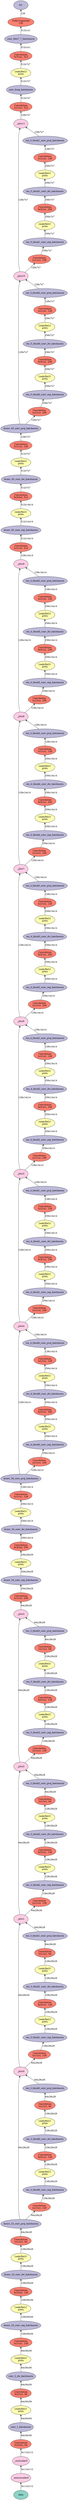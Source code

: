 digraph plot {
	data [label=data fillcolor="#8dd3c7" fixedsize="fasl==false" height=0.8034 shape=oval style=filled width=1.3]
	_minusscalar0 [label=_minusscalar0 fillcolor="#fccde5" fixedsize="fasl==false" height=0.8034 shape=oval style=filled width=1.3]
	_mulscalar0 [label=_mulscalar0 fillcolor="#fccde5" fixedsize="fasl==false" height=0.8034 shape=oval style=filled width=1.3]
	conv_1_conv2d [label="Convolution\n3x3/2x2, 64" fillcolor="#fb8072" fixedsize="fasl==false" height=0.8034 shape=oval style=filled width=1.3]
	conv_1_batchnorm [label=conv_1_batchnorm fillcolor="#bebada" fixedsize="fasl==false" height=0.8034 shape=oval style=filled width=1.3]
	conv_1_relu [label="LeakyReLU\nprelu" fillcolor="#ffffb3" fixedsize="fasl==false" height=0.8034 shape=oval style=filled width=1.3]
	conv_2_dw_conv2d [label="Convolution\n3x3/1x1, 64" fillcolor="#fb8072" fixedsize="fasl==false" height=0.8034 shape=oval style=filled width=1.3]
	conv_2_dw_batchnorm [label=conv_2_dw_batchnorm fillcolor="#bebada" fixedsize="fasl==false" height=0.8034 shape=oval style=filled width=1.3]
	conv_2_dw_relu [label="LeakyReLU\nprelu" fillcolor="#ffffb3" fixedsize="fasl==false" height=0.8034 shape=oval style=filled width=1.3]
	dconv_23_conv_sep_conv2d [label="Convolution\n1x1/1x1, 128" fillcolor="#fb8072" fixedsize="fasl==false" height=0.8034 shape=oval style=filled width=1.3]
	dconv_23_conv_sep_batchnorm [label=dconv_23_conv_sep_batchnorm fillcolor="#bebada" fixedsize="fasl==false" height=0.8034 shape=oval style=filled width=1.3]
	dconv_23_conv_sep_relu [label="LeakyReLU\nprelu" fillcolor="#ffffb3" fixedsize="fasl==false" height=0.8034 shape=oval style=filled width=1.3]
	dconv_23_conv_dw_conv2d [label="Convolution\n3x3/2x2, 128" fillcolor="#fb8072" fixedsize="fasl==false" height=0.8034 shape=oval style=filled width=1.3]
	dconv_23_conv_dw_batchnorm [label=dconv_23_conv_dw_batchnorm fillcolor="#bebada" fixedsize="fasl==false" height=0.8034 shape=oval style=filled width=1.3]
	dconv_23_conv_dw_relu [label="LeakyReLU\nprelu" fillcolor="#ffffb3" fixedsize="fasl==false" height=0.8034 shape=oval style=filled width=1.3]
	dconv_23_conv_proj_conv2d [label="Convolution\n1x1/1x1, 64" fillcolor="#fb8072" fixedsize="fasl==false" height=0.8034 shape=oval style=filled width=1.3]
	dconv_23_conv_proj_batchnorm [label=dconv_23_conv_proj_batchnorm fillcolor="#bebada" fixedsize="fasl==false" height=0.8034 shape=oval style=filled width=1.3]
	res_3_block0_conv_sep_conv2d [label="Convolution\n1x1/1x1, 128" fillcolor="#fb8072" fixedsize="fasl==false" height=0.8034 shape=oval style=filled width=1.3]
	res_3_block0_conv_sep_batchnorm [label=res_3_block0_conv_sep_batchnorm fillcolor="#bebada" fixedsize="fasl==false" height=0.8034 shape=oval style=filled width=1.3]
	res_3_block0_conv_sep_relu [label="LeakyReLU\nprelu" fillcolor="#ffffb3" fixedsize="fasl==false" height=0.8034 shape=oval style=filled width=1.3]
	res_3_block0_conv_dw_conv2d [label="Convolution\n3x3/1x1, 128" fillcolor="#fb8072" fixedsize="fasl==false" height=0.8034 shape=oval style=filled width=1.3]
	res_3_block0_conv_dw_batchnorm [label=res_3_block0_conv_dw_batchnorm fillcolor="#bebada" fixedsize="fasl==false" height=0.8034 shape=oval style=filled width=1.3]
	res_3_block0_conv_dw_relu [label="LeakyReLU\nprelu" fillcolor="#ffffb3" fixedsize="fasl==false" height=0.8034 shape=oval style=filled width=1.3]
	res_3_block0_conv_proj_conv2d [label="Convolution\n1x1/1x1, 64" fillcolor="#fb8072" fixedsize="fasl==false" height=0.8034 shape=oval style=filled width=1.3]
	res_3_block0_conv_proj_batchnorm [label=res_3_block0_conv_proj_batchnorm fillcolor="#bebada" fixedsize="fasl==false" height=0.8034 shape=oval style=filled width=1.3]
	_plus0 [label=_plus0 fillcolor="#fccde5" fixedsize="fasl==false" height=0.8034 shape=oval style=filled width=1.3]
	res_3_block1_conv_sep_conv2d [label="Convolution\n1x1/1x1, 128" fillcolor="#fb8072" fixedsize="fasl==false" height=0.8034 shape=oval style=filled width=1.3]
	res_3_block1_conv_sep_batchnorm [label=res_3_block1_conv_sep_batchnorm fillcolor="#bebada" fixedsize="fasl==false" height=0.8034 shape=oval style=filled width=1.3]
	res_3_block1_conv_sep_relu [label="LeakyReLU\nprelu" fillcolor="#ffffb3" fixedsize="fasl==false" height=0.8034 shape=oval style=filled width=1.3]
	res_3_block1_conv_dw_conv2d [label="Convolution\n3x3/1x1, 128" fillcolor="#fb8072" fixedsize="fasl==false" height=0.8034 shape=oval style=filled width=1.3]
	res_3_block1_conv_dw_batchnorm [label=res_3_block1_conv_dw_batchnorm fillcolor="#bebada" fixedsize="fasl==false" height=0.8034 shape=oval style=filled width=1.3]
	res_3_block1_conv_dw_relu [label="LeakyReLU\nprelu" fillcolor="#ffffb3" fixedsize="fasl==false" height=0.8034 shape=oval style=filled width=1.3]
	res_3_block1_conv_proj_conv2d [label="Convolution\n1x1/1x1, 64" fillcolor="#fb8072" fixedsize="fasl==false" height=0.8034 shape=oval style=filled width=1.3]
	res_3_block1_conv_proj_batchnorm [label=res_3_block1_conv_proj_batchnorm fillcolor="#bebada" fixedsize="fasl==false" height=0.8034 shape=oval style=filled width=1.3]
	_plus1 [label=_plus1 fillcolor="#fccde5" fixedsize="fasl==false" height=0.8034 shape=oval style=filled width=1.3]
	res_3_block2_conv_sep_conv2d [label="Convolution\n1x1/1x1, 128" fillcolor="#fb8072" fixedsize="fasl==false" height=0.8034 shape=oval style=filled width=1.3]
	res_3_block2_conv_sep_batchnorm [label=res_3_block2_conv_sep_batchnorm fillcolor="#bebada" fixedsize="fasl==false" height=0.8034 shape=oval style=filled width=1.3]
	res_3_block2_conv_sep_relu [label="LeakyReLU\nprelu" fillcolor="#ffffb3" fixedsize="fasl==false" height=0.8034 shape=oval style=filled width=1.3]
	res_3_block2_conv_dw_conv2d [label="Convolution\n3x3/1x1, 128" fillcolor="#fb8072" fixedsize="fasl==false" height=0.8034 shape=oval style=filled width=1.3]
	res_3_block2_conv_dw_batchnorm [label=res_3_block2_conv_dw_batchnorm fillcolor="#bebada" fixedsize="fasl==false" height=0.8034 shape=oval style=filled width=1.3]
	res_3_block2_conv_dw_relu [label="LeakyReLU\nprelu" fillcolor="#ffffb3" fixedsize="fasl==false" height=0.8034 shape=oval style=filled width=1.3]
	res_3_block2_conv_proj_conv2d [label="Convolution\n1x1/1x1, 64" fillcolor="#fb8072" fixedsize="fasl==false" height=0.8034 shape=oval style=filled width=1.3]
	res_3_block2_conv_proj_batchnorm [label=res_3_block2_conv_proj_batchnorm fillcolor="#bebada" fixedsize="fasl==false" height=0.8034 shape=oval style=filled width=1.3]
	_plus2 [label=_plus2 fillcolor="#fccde5" fixedsize="fasl==false" height=0.8034 shape=oval style=filled width=1.3]
	res_3_block3_conv_sep_conv2d [label="Convolution\n1x1/1x1, 128" fillcolor="#fb8072" fixedsize="fasl==false" height=0.8034 shape=oval style=filled width=1.3]
	res_3_block3_conv_sep_batchnorm [label=res_3_block3_conv_sep_batchnorm fillcolor="#bebada" fixedsize="fasl==false" height=0.8034 shape=oval style=filled width=1.3]
	res_3_block3_conv_sep_relu [label="LeakyReLU\nprelu" fillcolor="#ffffb3" fixedsize="fasl==false" height=0.8034 shape=oval style=filled width=1.3]
	res_3_block3_conv_dw_conv2d [label="Convolution\n3x3/1x1, 128" fillcolor="#fb8072" fixedsize="fasl==false" height=0.8034 shape=oval style=filled width=1.3]
	res_3_block3_conv_dw_batchnorm [label=res_3_block3_conv_dw_batchnorm fillcolor="#bebada" fixedsize="fasl==false" height=0.8034 shape=oval style=filled width=1.3]
	res_3_block3_conv_dw_relu [label="LeakyReLU\nprelu" fillcolor="#ffffb3" fixedsize="fasl==false" height=0.8034 shape=oval style=filled width=1.3]
	res_3_block3_conv_proj_conv2d [label="Convolution\n1x1/1x1, 64" fillcolor="#fb8072" fixedsize="fasl==false" height=0.8034 shape=oval style=filled width=1.3]
	res_3_block3_conv_proj_batchnorm [label=res_3_block3_conv_proj_batchnorm fillcolor="#bebada" fixedsize="fasl==false" height=0.8034 shape=oval style=filled width=1.3]
	_plus3 [label=_plus3 fillcolor="#fccde5" fixedsize="fasl==false" height=0.8034 shape=oval style=filled width=1.3]
	dconv_34_conv_sep_conv2d [label="Convolution\n1x1/1x1, 256" fillcolor="#fb8072" fixedsize="fasl==false" height=0.8034 shape=oval style=filled width=1.3]
	dconv_34_conv_sep_batchnorm [label=dconv_34_conv_sep_batchnorm fillcolor="#bebada" fixedsize="fasl==false" height=0.8034 shape=oval style=filled width=1.3]
	dconv_34_conv_sep_relu [label="LeakyReLU\nprelu" fillcolor="#ffffb3" fixedsize="fasl==false" height=0.8034 shape=oval style=filled width=1.3]
	dconv_34_conv_dw_conv2d [label="Convolution\n3x3/2x2, 256" fillcolor="#fb8072" fixedsize="fasl==false" height=0.8034 shape=oval style=filled width=1.3]
	dconv_34_conv_dw_batchnorm [label=dconv_34_conv_dw_batchnorm fillcolor="#bebada" fixedsize="fasl==false" height=0.8034 shape=oval style=filled width=1.3]
	dconv_34_conv_dw_relu [label="LeakyReLU\nprelu" fillcolor="#ffffb3" fixedsize="fasl==false" height=0.8034 shape=oval style=filled width=1.3]
	dconv_34_conv_proj_conv2d [label="Convolution\n1x1/1x1, 128" fillcolor="#fb8072" fixedsize="fasl==false" height=0.8034 shape=oval style=filled width=1.3]
	dconv_34_conv_proj_batchnorm [label=dconv_34_conv_proj_batchnorm fillcolor="#bebada" fixedsize="fasl==false" height=0.8034 shape=oval style=filled width=1.3]
	res_4_block0_conv_sep_conv2d [label="Convolution\n1x1/1x1, 256" fillcolor="#fb8072" fixedsize="fasl==false" height=0.8034 shape=oval style=filled width=1.3]
	res_4_block0_conv_sep_batchnorm [label=res_4_block0_conv_sep_batchnorm fillcolor="#bebada" fixedsize="fasl==false" height=0.8034 shape=oval style=filled width=1.3]
	res_4_block0_conv_sep_relu [label="LeakyReLU\nprelu" fillcolor="#ffffb3" fixedsize="fasl==false" height=0.8034 shape=oval style=filled width=1.3]
	res_4_block0_conv_dw_conv2d [label="Convolution\n3x3/1x1, 256" fillcolor="#fb8072" fixedsize="fasl==false" height=0.8034 shape=oval style=filled width=1.3]
	res_4_block0_conv_dw_batchnorm [label=res_4_block0_conv_dw_batchnorm fillcolor="#bebada" fixedsize="fasl==false" height=0.8034 shape=oval style=filled width=1.3]
	res_4_block0_conv_dw_relu [label="LeakyReLU\nprelu" fillcolor="#ffffb3" fixedsize="fasl==false" height=0.8034 shape=oval style=filled width=1.3]
	res_4_block0_conv_proj_conv2d [label="Convolution\n1x1/1x1, 128" fillcolor="#fb8072" fixedsize="fasl==false" height=0.8034 shape=oval style=filled width=1.3]
	res_4_block0_conv_proj_batchnorm [label=res_4_block0_conv_proj_batchnorm fillcolor="#bebada" fixedsize="fasl==false" height=0.8034 shape=oval style=filled width=1.3]
	_plus4 [label=_plus4 fillcolor="#fccde5" fixedsize="fasl==false" height=0.8034 shape=oval style=filled width=1.3]
	res_4_block1_conv_sep_conv2d [label="Convolution\n1x1/1x1, 256" fillcolor="#fb8072" fixedsize="fasl==false" height=0.8034 shape=oval style=filled width=1.3]
	res_4_block1_conv_sep_batchnorm [label=res_4_block1_conv_sep_batchnorm fillcolor="#bebada" fixedsize="fasl==false" height=0.8034 shape=oval style=filled width=1.3]
	res_4_block1_conv_sep_relu [label="LeakyReLU\nprelu" fillcolor="#ffffb3" fixedsize="fasl==false" height=0.8034 shape=oval style=filled width=1.3]
	res_4_block1_conv_dw_conv2d [label="Convolution\n3x3/1x1, 256" fillcolor="#fb8072" fixedsize="fasl==false" height=0.8034 shape=oval style=filled width=1.3]
	res_4_block1_conv_dw_batchnorm [label=res_4_block1_conv_dw_batchnorm fillcolor="#bebada" fixedsize="fasl==false" height=0.8034 shape=oval style=filled width=1.3]
	res_4_block1_conv_dw_relu [label="LeakyReLU\nprelu" fillcolor="#ffffb3" fixedsize="fasl==false" height=0.8034 shape=oval style=filled width=1.3]
	res_4_block1_conv_proj_conv2d [label="Convolution\n1x1/1x1, 128" fillcolor="#fb8072" fixedsize="fasl==false" height=0.8034 shape=oval style=filled width=1.3]
	res_4_block1_conv_proj_batchnorm [label=res_4_block1_conv_proj_batchnorm fillcolor="#bebada" fixedsize="fasl==false" height=0.8034 shape=oval style=filled width=1.3]
	_plus5 [label=_plus5 fillcolor="#fccde5" fixedsize="fasl==false" height=0.8034 shape=oval style=filled width=1.3]
	res_4_block2_conv_sep_conv2d [label="Convolution\n1x1/1x1, 256" fillcolor="#fb8072" fixedsize="fasl==false" height=0.8034 shape=oval style=filled width=1.3]
	res_4_block2_conv_sep_batchnorm [label=res_4_block2_conv_sep_batchnorm fillcolor="#bebada" fixedsize="fasl==false" height=0.8034 shape=oval style=filled width=1.3]
	res_4_block2_conv_sep_relu [label="LeakyReLU\nprelu" fillcolor="#ffffb3" fixedsize="fasl==false" height=0.8034 shape=oval style=filled width=1.3]
	res_4_block2_conv_dw_conv2d [label="Convolution\n3x3/1x1, 256" fillcolor="#fb8072" fixedsize="fasl==false" height=0.8034 shape=oval style=filled width=1.3]
	res_4_block2_conv_dw_batchnorm [label=res_4_block2_conv_dw_batchnorm fillcolor="#bebada" fixedsize="fasl==false" height=0.8034 shape=oval style=filled width=1.3]
	res_4_block2_conv_dw_relu [label="LeakyReLU\nprelu" fillcolor="#ffffb3" fixedsize="fasl==false" height=0.8034 shape=oval style=filled width=1.3]
	res_4_block2_conv_proj_conv2d [label="Convolution\n1x1/1x1, 128" fillcolor="#fb8072" fixedsize="fasl==false" height=0.8034 shape=oval style=filled width=1.3]
	res_4_block2_conv_proj_batchnorm [label=res_4_block2_conv_proj_batchnorm fillcolor="#bebada" fixedsize="fasl==false" height=0.8034 shape=oval style=filled width=1.3]
	_plus6 [label=_plus6 fillcolor="#fccde5" fixedsize="fasl==false" height=0.8034 shape=oval style=filled width=1.3]
	res_4_block3_conv_sep_conv2d [label="Convolution\n1x1/1x1, 256" fillcolor="#fb8072" fixedsize="fasl==false" height=0.8034 shape=oval style=filled width=1.3]
	res_4_block3_conv_sep_batchnorm [label=res_4_block3_conv_sep_batchnorm fillcolor="#bebada" fixedsize="fasl==false" height=0.8034 shape=oval style=filled width=1.3]
	res_4_block3_conv_sep_relu [label="LeakyReLU\nprelu" fillcolor="#ffffb3" fixedsize="fasl==false" height=0.8034 shape=oval style=filled width=1.3]
	res_4_block3_conv_dw_conv2d [label="Convolution\n3x3/1x1, 256" fillcolor="#fb8072" fixedsize="fasl==false" height=0.8034 shape=oval style=filled width=1.3]
	res_4_block3_conv_dw_batchnorm [label=res_4_block3_conv_dw_batchnorm fillcolor="#bebada" fixedsize="fasl==false" height=0.8034 shape=oval style=filled width=1.3]
	res_4_block3_conv_dw_relu [label="LeakyReLU\nprelu" fillcolor="#ffffb3" fixedsize="fasl==false" height=0.8034 shape=oval style=filled width=1.3]
	res_4_block3_conv_proj_conv2d [label="Convolution\n1x1/1x1, 128" fillcolor="#fb8072" fixedsize="fasl==false" height=0.8034 shape=oval style=filled width=1.3]
	res_4_block3_conv_proj_batchnorm [label=res_4_block3_conv_proj_batchnorm fillcolor="#bebada" fixedsize="fasl==false" height=0.8034 shape=oval style=filled width=1.3]
	_plus7 [label=_plus7 fillcolor="#fccde5" fixedsize="fasl==false" height=0.8034 shape=oval style=filled width=1.3]
	res_4_block4_conv_sep_conv2d [label="Convolution\n1x1/1x1, 256" fillcolor="#fb8072" fixedsize="fasl==false" height=0.8034 shape=oval style=filled width=1.3]
	res_4_block4_conv_sep_batchnorm [label=res_4_block4_conv_sep_batchnorm fillcolor="#bebada" fixedsize="fasl==false" height=0.8034 shape=oval style=filled width=1.3]
	res_4_block4_conv_sep_relu [label="LeakyReLU\nprelu" fillcolor="#ffffb3" fixedsize="fasl==false" height=0.8034 shape=oval style=filled width=1.3]
	res_4_block4_conv_dw_conv2d [label="Convolution\n3x3/1x1, 256" fillcolor="#fb8072" fixedsize="fasl==false" height=0.8034 shape=oval style=filled width=1.3]
	res_4_block4_conv_dw_batchnorm [label=res_4_block4_conv_dw_batchnorm fillcolor="#bebada" fixedsize="fasl==false" height=0.8034 shape=oval style=filled width=1.3]
	res_4_block4_conv_dw_relu [label="LeakyReLU\nprelu" fillcolor="#ffffb3" fixedsize="fasl==false" height=0.8034 shape=oval style=filled width=1.3]
	res_4_block4_conv_proj_conv2d [label="Convolution\n1x1/1x1, 128" fillcolor="#fb8072" fixedsize="fasl==false" height=0.8034 shape=oval style=filled width=1.3]
	res_4_block4_conv_proj_batchnorm [label=res_4_block4_conv_proj_batchnorm fillcolor="#bebada" fixedsize="fasl==false" height=0.8034 shape=oval style=filled width=1.3]
	_plus8 [label=_plus8 fillcolor="#fccde5" fixedsize="fasl==false" height=0.8034 shape=oval style=filled width=1.3]
	res_4_block5_conv_sep_conv2d [label="Convolution\n1x1/1x1, 256" fillcolor="#fb8072" fixedsize="fasl==false" height=0.8034 shape=oval style=filled width=1.3]
	res_4_block5_conv_sep_batchnorm [label=res_4_block5_conv_sep_batchnorm fillcolor="#bebada" fixedsize="fasl==false" height=0.8034 shape=oval style=filled width=1.3]
	res_4_block5_conv_sep_relu [label="LeakyReLU\nprelu" fillcolor="#ffffb3" fixedsize="fasl==false" height=0.8034 shape=oval style=filled width=1.3]
	res_4_block5_conv_dw_conv2d [label="Convolution\n3x3/1x1, 256" fillcolor="#fb8072" fixedsize="fasl==false" height=0.8034 shape=oval style=filled width=1.3]
	res_4_block5_conv_dw_batchnorm [label=res_4_block5_conv_dw_batchnorm fillcolor="#bebada" fixedsize="fasl==false" height=0.8034 shape=oval style=filled width=1.3]
	res_4_block5_conv_dw_relu [label="LeakyReLU\nprelu" fillcolor="#ffffb3" fixedsize="fasl==false" height=0.8034 shape=oval style=filled width=1.3]
	res_4_block5_conv_proj_conv2d [label="Convolution\n1x1/1x1, 128" fillcolor="#fb8072" fixedsize="fasl==false" height=0.8034 shape=oval style=filled width=1.3]
	res_4_block5_conv_proj_batchnorm [label=res_4_block5_conv_proj_batchnorm fillcolor="#bebada" fixedsize="fasl==false" height=0.8034 shape=oval style=filled width=1.3]
	_plus9 [label=_plus9 fillcolor="#fccde5" fixedsize="fasl==false" height=0.8034 shape=oval style=filled width=1.3]
	dconv_45_conv_sep_conv2d [label="Convolution\n1x1/1x1, 512" fillcolor="#fb8072" fixedsize="fasl==false" height=0.8034 shape=oval style=filled width=1.3]
	dconv_45_conv_sep_batchnorm [label=dconv_45_conv_sep_batchnorm fillcolor="#bebada" fixedsize="fasl==false" height=0.8034 shape=oval style=filled width=1.3]
	dconv_45_conv_sep_relu [label="LeakyReLU\nprelu" fillcolor="#ffffb3" fixedsize="fasl==false" height=0.8034 shape=oval style=filled width=1.3]
	dconv_45_conv_dw_conv2d [label="Convolution\n3x3/2x2, 512" fillcolor="#fb8072" fixedsize="fasl==false" height=0.8034 shape=oval style=filled width=1.3]
	dconv_45_conv_dw_batchnorm [label=dconv_45_conv_dw_batchnorm fillcolor="#bebada" fixedsize="fasl==false" height=0.8034 shape=oval style=filled width=1.3]
	dconv_45_conv_dw_relu [label="LeakyReLU\nprelu" fillcolor="#ffffb3" fixedsize="fasl==false" height=0.8034 shape=oval style=filled width=1.3]
	dconv_45_conv_proj_conv2d [label="Convolution\n1x1/1x1, 128" fillcolor="#fb8072" fixedsize="fasl==false" height=0.8034 shape=oval style=filled width=1.3]
	dconv_45_conv_proj_batchnorm [label=dconv_45_conv_proj_batchnorm fillcolor="#bebada" fixedsize="fasl==false" height=0.8034 shape=oval style=filled width=1.3]
	res_5_block0_conv_sep_conv2d [label="Convolution\n1x1/1x1, 256" fillcolor="#fb8072" fixedsize="fasl==false" height=0.8034 shape=oval style=filled width=1.3]
	res_5_block0_conv_sep_batchnorm [label=res_5_block0_conv_sep_batchnorm fillcolor="#bebada" fixedsize="fasl==false" height=0.8034 shape=oval style=filled width=1.3]
	res_5_block0_conv_sep_relu [label="LeakyReLU\nprelu" fillcolor="#ffffb3" fixedsize="fasl==false" height=0.8034 shape=oval style=filled width=1.3]
	res_5_block0_conv_dw_conv2d [label="Convolution\n3x3/1x1, 256" fillcolor="#fb8072" fixedsize="fasl==false" height=0.8034 shape=oval style=filled width=1.3]
	res_5_block0_conv_dw_batchnorm [label=res_5_block0_conv_dw_batchnorm fillcolor="#bebada" fixedsize="fasl==false" height=0.8034 shape=oval style=filled width=1.3]
	res_5_block0_conv_dw_relu [label="LeakyReLU\nprelu" fillcolor="#ffffb3" fixedsize="fasl==false" height=0.8034 shape=oval style=filled width=1.3]
	res_5_block0_conv_proj_conv2d [label="Convolution\n1x1/1x1, 128" fillcolor="#fb8072" fixedsize="fasl==false" height=0.8034 shape=oval style=filled width=1.3]
	res_5_block0_conv_proj_batchnorm [label=res_5_block0_conv_proj_batchnorm fillcolor="#bebada" fixedsize="fasl==false" height=0.8034 shape=oval style=filled width=1.3]
	_plus10 [label=_plus10 fillcolor="#fccde5" fixedsize="fasl==false" height=0.8034 shape=oval style=filled width=1.3]
	res_5_block1_conv_sep_conv2d [label="Convolution\n1x1/1x1, 256" fillcolor="#fb8072" fixedsize="fasl==false" height=0.8034 shape=oval style=filled width=1.3]
	res_5_block1_conv_sep_batchnorm [label=res_5_block1_conv_sep_batchnorm fillcolor="#bebada" fixedsize="fasl==false" height=0.8034 shape=oval style=filled width=1.3]
	res_5_block1_conv_sep_relu [label="LeakyReLU\nprelu" fillcolor="#ffffb3" fixedsize="fasl==false" height=0.8034 shape=oval style=filled width=1.3]
	res_5_block1_conv_dw_conv2d [label="Convolution\n3x3/1x1, 256" fillcolor="#fb8072" fixedsize="fasl==false" height=0.8034 shape=oval style=filled width=1.3]
	res_5_block1_conv_dw_batchnorm [label=res_5_block1_conv_dw_batchnorm fillcolor="#bebada" fixedsize="fasl==false" height=0.8034 shape=oval style=filled width=1.3]
	res_5_block1_conv_dw_relu [label="LeakyReLU\nprelu" fillcolor="#ffffb3" fixedsize="fasl==false" height=0.8034 shape=oval style=filled width=1.3]
	res_5_block1_conv_proj_conv2d [label="Convolution\n1x1/1x1, 128" fillcolor="#fb8072" fixedsize="fasl==false" height=0.8034 shape=oval style=filled width=1.3]
	res_5_block1_conv_proj_batchnorm [label=res_5_block1_conv_proj_batchnorm fillcolor="#bebada" fixedsize="fasl==false" height=0.8034 shape=oval style=filled width=1.3]
	_plus11 [label=_plus11 fillcolor="#fccde5" fixedsize="fasl==false" height=0.8034 shape=oval style=filled width=1.3]
	conv_6sep_conv2d [label="Convolution\n1x1/1x1, 512" fillcolor="#fb8072" fixedsize="fasl==false" height=0.8034 shape=oval style=filled width=1.3]
	conv_6sep_batchnorm [label=conv_6sep_batchnorm fillcolor="#bebada" fixedsize="fasl==false" height=0.8034 shape=oval style=filled width=1.3]
	conv_6sep_relu [label="LeakyReLU\nprelu" fillcolor="#ffffb3" fixedsize="fasl==false" height=0.8034 shape=oval style=filled width=1.3]
	conv_6dw7_7_conv2d [label="Convolution\n7x7/1x1, 512" fillcolor="#fb8072" fixedsize="fasl==false" height=0.8034 shape=oval style=filled width=1.3]
	conv_6dw7_7_batchnorm [label=conv_6dw7_7_batchnorm fillcolor="#bebada" fixedsize="fasl==false" height=0.8034 shape=oval style=filled width=1.3]
	pre_fc1 [label="FullyConnected\n128" fillcolor="#fb8072" fixedsize="fasl==false" height=0.8034 shape=oval style=filled width=1.3]
	fc1 [label=fc1 fillcolor="#bebada" fixedsize="fasl==false" height=0.8034 shape=oval style=filled width=1.3]
	_minusscalar0 -> data [label="3x112x112" arrowtail=open dir=back]
	_mulscalar0 -> _minusscalar0 [label="3x112x112" arrowtail=open dir=back]
	conv_1_conv2d -> _mulscalar0 [label="3x112x112" arrowtail=open dir=back]
	conv_1_batchnorm -> conv_1_conv2d [label="64x56x56" arrowtail=open dir=back]
	conv_1_relu -> conv_1_batchnorm [label="64x56x56" arrowtail=open dir=back]
	conv_2_dw_conv2d -> conv_1_relu [label="64x56x56" arrowtail=open dir=back]
	conv_2_dw_batchnorm -> conv_2_dw_conv2d [label="64x56x56" arrowtail=open dir=back]
	conv_2_dw_relu -> conv_2_dw_batchnorm [label="64x56x56" arrowtail=open dir=back]
	dconv_23_conv_sep_conv2d -> conv_2_dw_relu [label="64x56x56" arrowtail=open dir=back]
	dconv_23_conv_sep_batchnorm -> dconv_23_conv_sep_conv2d [label="128x56x56" arrowtail=open dir=back]
	dconv_23_conv_sep_relu -> dconv_23_conv_sep_batchnorm [label="128x56x56" arrowtail=open dir=back]
	dconv_23_conv_dw_conv2d -> dconv_23_conv_sep_relu [label="128x56x56" arrowtail=open dir=back]
	dconv_23_conv_dw_batchnorm -> dconv_23_conv_dw_conv2d [label="128x28x28" arrowtail=open dir=back]
	dconv_23_conv_dw_relu -> dconv_23_conv_dw_batchnorm [label="128x28x28" arrowtail=open dir=back]
	dconv_23_conv_proj_conv2d -> dconv_23_conv_dw_relu [label="128x28x28" arrowtail=open dir=back]
	dconv_23_conv_proj_batchnorm -> dconv_23_conv_proj_conv2d [label="64x28x28" arrowtail=open dir=back]
	res_3_block0_conv_sep_conv2d -> dconv_23_conv_proj_batchnorm [label="64x28x28" arrowtail=open dir=back]
	res_3_block0_conv_sep_batchnorm -> res_3_block0_conv_sep_conv2d [label="128x28x28" arrowtail=open dir=back]
	res_3_block0_conv_sep_relu -> res_3_block0_conv_sep_batchnorm [label="128x28x28" arrowtail=open dir=back]
	res_3_block0_conv_dw_conv2d -> res_3_block0_conv_sep_relu [label="128x28x28" arrowtail=open dir=back]
	res_3_block0_conv_dw_batchnorm -> res_3_block0_conv_dw_conv2d [label="128x28x28" arrowtail=open dir=back]
	res_3_block0_conv_dw_relu -> res_3_block0_conv_dw_batchnorm [label="128x28x28" arrowtail=open dir=back]
	res_3_block0_conv_proj_conv2d -> res_3_block0_conv_dw_relu [label="128x28x28" arrowtail=open dir=back]
	res_3_block0_conv_proj_batchnorm -> res_3_block0_conv_proj_conv2d [label="64x28x28" arrowtail=open dir=back]
	_plus0 -> res_3_block0_conv_proj_batchnorm [label="64x28x28" arrowtail=open dir=back]
	_plus0 -> dconv_23_conv_proj_batchnorm [label="64x28x28" arrowtail=open dir=back]
	res_3_block1_conv_sep_conv2d -> _plus0 [label="64x28x28" arrowtail=open dir=back]
	res_3_block1_conv_sep_batchnorm -> res_3_block1_conv_sep_conv2d [label="128x28x28" arrowtail=open dir=back]
	res_3_block1_conv_sep_relu -> res_3_block1_conv_sep_batchnorm [label="128x28x28" arrowtail=open dir=back]
	res_3_block1_conv_dw_conv2d -> res_3_block1_conv_sep_relu [label="128x28x28" arrowtail=open dir=back]
	res_3_block1_conv_dw_batchnorm -> res_3_block1_conv_dw_conv2d [label="128x28x28" arrowtail=open dir=back]
	res_3_block1_conv_dw_relu -> res_3_block1_conv_dw_batchnorm [label="128x28x28" arrowtail=open dir=back]
	res_3_block1_conv_proj_conv2d -> res_3_block1_conv_dw_relu [label="128x28x28" arrowtail=open dir=back]
	res_3_block1_conv_proj_batchnorm -> res_3_block1_conv_proj_conv2d [label="64x28x28" arrowtail=open dir=back]
	_plus1 -> res_3_block1_conv_proj_batchnorm [label="64x28x28" arrowtail=open dir=back]
	_plus1 -> _plus0 [label="64x28x28" arrowtail=open dir=back]
	res_3_block2_conv_sep_conv2d -> _plus1 [label="64x28x28" arrowtail=open dir=back]
	res_3_block2_conv_sep_batchnorm -> res_3_block2_conv_sep_conv2d [label="128x28x28" arrowtail=open dir=back]
	res_3_block2_conv_sep_relu -> res_3_block2_conv_sep_batchnorm [label="128x28x28" arrowtail=open dir=back]
	res_3_block2_conv_dw_conv2d -> res_3_block2_conv_sep_relu [label="128x28x28" arrowtail=open dir=back]
	res_3_block2_conv_dw_batchnorm -> res_3_block2_conv_dw_conv2d [label="128x28x28" arrowtail=open dir=back]
	res_3_block2_conv_dw_relu -> res_3_block2_conv_dw_batchnorm [label="128x28x28" arrowtail=open dir=back]
	res_3_block2_conv_proj_conv2d -> res_3_block2_conv_dw_relu [label="128x28x28" arrowtail=open dir=back]
	res_3_block2_conv_proj_batchnorm -> res_3_block2_conv_proj_conv2d [label="64x28x28" arrowtail=open dir=back]
	_plus2 -> res_3_block2_conv_proj_batchnorm [label="64x28x28" arrowtail=open dir=back]
	_plus2 -> _plus1 [label="64x28x28" arrowtail=open dir=back]
	res_3_block3_conv_sep_conv2d -> _plus2 [label="64x28x28" arrowtail=open dir=back]
	res_3_block3_conv_sep_batchnorm -> res_3_block3_conv_sep_conv2d [label="128x28x28" arrowtail=open dir=back]
	res_3_block3_conv_sep_relu -> res_3_block3_conv_sep_batchnorm [label="128x28x28" arrowtail=open dir=back]
	res_3_block3_conv_dw_conv2d -> res_3_block3_conv_sep_relu [label="128x28x28" arrowtail=open dir=back]
	res_3_block3_conv_dw_batchnorm -> res_3_block3_conv_dw_conv2d [label="128x28x28" arrowtail=open dir=back]
	res_3_block3_conv_dw_relu -> res_3_block3_conv_dw_batchnorm [label="128x28x28" arrowtail=open dir=back]
	res_3_block3_conv_proj_conv2d -> res_3_block3_conv_dw_relu [label="128x28x28" arrowtail=open dir=back]
	res_3_block3_conv_proj_batchnorm -> res_3_block3_conv_proj_conv2d [label="64x28x28" arrowtail=open dir=back]
	_plus3 -> res_3_block3_conv_proj_batchnorm [label="64x28x28" arrowtail=open dir=back]
	_plus3 -> _plus2 [label="64x28x28" arrowtail=open dir=back]
	dconv_34_conv_sep_conv2d -> _plus3 [label="64x28x28" arrowtail=open dir=back]
	dconv_34_conv_sep_batchnorm -> dconv_34_conv_sep_conv2d [label="256x28x28" arrowtail=open dir=back]
	dconv_34_conv_sep_relu -> dconv_34_conv_sep_batchnorm [label="256x28x28" arrowtail=open dir=back]
	dconv_34_conv_dw_conv2d -> dconv_34_conv_sep_relu [label="256x28x28" arrowtail=open dir=back]
	dconv_34_conv_dw_batchnorm -> dconv_34_conv_dw_conv2d [label="256x14x14" arrowtail=open dir=back]
	dconv_34_conv_dw_relu -> dconv_34_conv_dw_batchnorm [label="256x14x14" arrowtail=open dir=back]
	dconv_34_conv_proj_conv2d -> dconv_34_conv_dw_relu [label="256x14x14" arrowtail=open dir=back]
	dconv_34_conv_proj_batchnorm -> dconv_34_conv_proj_conv2d [label="128x14x14" arrowtail=open dir=back]
	res_4_block0_conv_sep_conv2d -> dconv_34_conv_proj_batchnorm [label="128x14x14" arrowtail=open dir=back]
	res_4_block0_conv_sep_batchnorm -> res_4_block0_conv_sep_conv2d [label="256x14x14" arrowtail=open dir=back]
	res_4_block0_conv_sep_relu -> res_4_block0_conv_sep_batchnorm [label="256x14x14" arrowtail=open dir=back]
	res_4_block0_conv_dw_conv2d -> res_4_block0_conv_sep_relu [label="256x14x14" arrowtail=open dir=back]
	res_4_block0_conv_dw_batchnorm -> res_4_block0_conv_dw_conv2d [label="256x14x14" arrowtail=open dir=back]
	res_4_block0_conv_dw_relu -> res_4_block0_conv_dw_batchnorm [label="256x14x14" arrowtail=open dir=back]
	res_4_block0_conv_proj_conv2d -> res_4_block0_conv_dw_relu [label="256x14x14" arrowtail=open dir=back]
	res_4_block0_conv_proj_batchnorm -> res_4_block0_conv_proj_conv2d [label="128x14x14" arrowtail=open dir=back]
	_plus4 -> res_4_block0_conv_proj_batchnorm [label="128x14x14" arrowtail=open dir=back]
	_plus4 -> dconv_34_conv_proj_batchnorm [label="128x14x14" arrowtail=open dir=back]
	res_4_block1_conv_sep_conv2d -> _plus4 [label="128x14x14" arrowtail=open dir=back]
	res_4_block1_conv_sep_batchnorm -> res_4_block1_conv_sep_conv2d [label="256x14x14" arrowtail=open dir=back]
	res_4_block1_conv_sep_relu -> res_4_block1_conv_sep_batchnorm [label="256x14x14" arrowtail=open dir=back]
	res_4_block1_conv_dw_conv2d -> res_4_block1_conv_sep_relu [label="256x14x14" arrowtail=open dir=back]
	res_4_block1_conv_dw_batchnorm -> res_4_block1_conv_dw_conv2d [label="256x14x14" arrowtail=open dir=back]
	res_4_block1_conv_dw_relu -> res_4_block1_conv_dw_batchnorm [label="256x14x14" arrowtail=open dir=back]
	res_4_block1_conv_proj_conv2d -> res_4_block1_conv_dw_relu [label="256x14x14" arrowtail=open dir=back]
	res_4_block1_conv_proj_batchnorm -> res_4_block1_conv_proj_conv2d [label="128x14x14" arrowtail=open dir=back]
	_plus5 -> res_4_block1_conv_proj_batchnorm [label="128x14x14" arrowtail=open dir=back]
	_plus5 -> _plus4 [label="128x14x14" arrowtail=open dir=back]
	res_4_block2_conv_sep_conv2d -> _plus5 [label="128x14x14" arrowtail=open dir=back]
	res_4_block2_conv_sep_batchnorm -> res_4_block2_conv_sep_conv2d [label="256x14x14" arrowtail=open dir=back]
	res_4_block2_conv_sep_relu -> res_4_block2_conv_sep_batchnorm [label="256x14x14" arrowtail=open dir=back]
	res_4_block2_conv_dw_conv2d -> res_4_block2_conv_sep_relu [label="256x14x14" arrowtail=open dir=back]
	res_4_block2_conv_dw_batchnorm -> res_4_block2_conv_dw_conv2d [label="256x14x14" arrowtail=open dir=back]
	res_4_block2_conv_dw_relu -> res_4_block2_conv_dw_batchnorm [label="256x14x14" arrowtail=open dir=back]
	res_4_block2_conv_proj_conv2d -> res_4_block2_conv_dw_relu [label="256x14x14" arrowtail=open dir=back]
	res_4_block2_conv_proj_batchnorm -> res_4_block2_conv_proj_conv2d [label="128x14x14" arrowtail=open dir=back]
	_plus6 -> res_4_block2_conv_proj_batchnorm [label="128x14x14" arrowtail=open dir=back]
	_plus6 -> _plus5 [label="128x14x14" arrowtail=open dir=back]
	res_4_block3_conv_sep_conv2d -> _plus6 [label="128x14x14" arrowtail=open dir=back]
	res_4_block3_conv_sep_batchnorm -> res_4_block3_conv_sep_conv2d [label="256x14x14" arrowtail=open dir=back]
	res_4_block3_conv_sep_relu -> res_4_block3_conv_sep_batchnorm [label="256x14x14" arrowtail=open dir=back]
	res_4_block3_conv_dw_conv2d -> res_4_block3_conv_sep_relu [label="256x14x14" arrowtail=open dir=back]
	res_4_block3_conv_dw_batchnorm -> res_4_block3_conv_dw_conv2d [label="256x14x14" arrowtail=open dir=back]
	res_4_block3_conv_dw_relu -> res_4_block3_conv_dw_batchnorm [label="256x14x14" arrowtail=open dir=back]
	res_4_block3_conv_proj_conv2d -> res_4_block3_conv_dw_relu [label="256x14x14" arrowtail=open dir=back]
	res_4_block3_conv_proj_batchnorm -> res_4_block3_conv_proj_conv2d [label="128x14x14" arrowtail=open dir=back]
	_plus7 -> res_4_block3_conv_proj_batchnorm [label="128x14x14" arrowtail=open dir=back]
	_plus7 -> _plus6 [label="128x14x14" arrowtail=open dir=back]
	res_4_block4_conv_sep_conv2d -> _plus7 [label="128x14x14" arrowtail=open dir=back]
	res_4_block4_conv_sep_batchnorm -> res_4_block4_conv_sep_conv2d [label="256x14x14" arrowtail=open dir=back]
	res_4_block4_conv_sep_relu -> res_4_block4_conv_sep_batchnorm [label="256x14x14" arrowtail=open dir=back]
	res_4_block4_conv_dw_conv2d -> res_4_block4_conv_sep_relu [label="256x14x14" arrowtail=open dir=back]
	res_4_block4_conv_dw_batchnorm -> res_4_block4_conv_dw_conv2d [label="256x14x14" arrowtail=open dir=back]
	res_4_block4_conv_dw_relu -> res_4_block4_conv_dw_batchnorm [label="256x14x14" arrowtail=open dir=back]
	res_4_block4_conv_proj_conv2d -> res_4_block4_conv_dw_relu [label="256x14x14" arrowtail=open dir=back]
	res_4_block4_conv_proj_batchnorm -> res_4_block4_conv_proj_conv2d [label="128x14x14" arrowtail=open dir=back]
	_plus8 -> res_4_block4_conv_proj_batchnorm [label="128x14x14" arrowtail=open dir=back]
	_plus8 -> _plus7 [label="128x14x14" arrowtail=open dir=back]
	res_4_block5_conv_sep_conv2d -> _plus8 [label="128x14x14" arrowtail=open dir=back]
	res_4_block5_conv_sep_batchnorm -> res_4_block5_conv_sep_conv2d [label="256x14x14" arrowtail=open dir=back]
	res_4_block5_conv_sep_relu -> res_4_block5_conv_sep_batchnorm [label="256x14x14" arrowtail=open dir=back]
	res_4_block5_conv_dw_conv2d -> res_4_block5_conv_sep_relu [label="256x14x14" arrowtail=open dir=back]
	res_4_block5_conv_dw_batchnorm -> res_4_block5_conv_dw_conv2d [label="256x14x14" arrowtail=open dir=back]
	res_4_block5_conv_dw_relu -> res_4_block5_conv_dw_batchnorm [label="256x14x14" arrowtail=open dir=back]
	res_4_block5_conv_proj_conv2d -> res_4_block5_conv_dw_relu [label="256x14x14" arrowtail=open dir=back]
	res_4_block5_conv_proj_batchnorm -> res_4_block5_conv_proj_conv2d [label="128x14x14" arrowtail=open dir=back]
	_plus9 -> res_4_block5_conv_proj_batchnorm [label="128x14x14" arrowtail=open dir=back]
	_plus9 -> _plus8 [label="128x14x14" arrowtail=open dir=back]
	dconv_45_conv_sep_conv2d -> _plus9 [label="128x14x14" arrowtail=open dir=back]
	dconv_45_conv_sep_batchnorm -> dconv_45_conv_sep_conv2d [label="512x14x14" arrowtail=open dir=back]
	dconv_45_conv_sep_relu -> dconv_45_conv_sep_batchnorm [label="512x14x14" arrowtail=open dir=back]
	dconv_45_conv_dw_conv2d -> dconv_45_conv_sep_relu [label="512x14x14" arrowtail=open dir=back]
	dconv_45_conv_dw_batchnorm -> dconv_45_conv_dw_conv2d [label="512x7x7" arrowtail=open dir=back]
	dconv_45_conv_dw_relu -> dconv_45_conv_dw_batchnorm [label="512x7x7" arrowtail=open dir=back]
	dconv_45_conv_proj_conv2d -> dconv_45_conv_dw_relu [label="512x7x7" arrowtail=open dir=back]
	dconv_45_conv_proj_batchnorm -> dconv_45_conv_proj_conv2d [label="128x7x7" arrowtail=open dir=back]
	res_5_block0_conv_sep_conv2d -> dconv_45_conv_proj_batchnorm [label="128x7x7" arrowtail=open dir=back]
	res_5_block0_conv_sep_batchnorm -> res_5_block0_conv_sep_conv2d [label="256x7x7" arrowtail=open dir=back]
	res_5_block0_conv_sep_relu -> res_5_block0_conv_sep_batchnorm [label="256x7x7" arrowtail=open dir=back]
	res_5_block0_conv_dw_conv2d -> res_5_block0_conv_sep_relu [label="256x7x7" arrowtail=open dir=back]
	res_5_block0_conv_dw_batchnorm -> res_5_block0_conv_dw_conv2d [label="256x7x7" arrowtail=open dir=back]
	res_5_block0_conv_dw_relu -> res_5_block0_conv_dw_batchnorm [label="256x7x7" arrowtail=open dir=back]
	res_5_block0_conv_proj_conv2d -> res_5_block0_conv_dw_relu [label="256x7x7" arrowtail=open dir=back]
	res_5_block0_conv_proj_batchnorm -> res_5_block0_conv_proj_conv2d [label="128x7x7" arrowtail=open dir=back]
	_plus10 -> res_5_block0_conv_proj_batchnorm [label="128x7x7" arrowtail=open dir=back]
	_plus10 -> dconv_45_conv_proj_batchnorm [label="128x7x7" arrowtail=open dir=back]
	res_5_block1_conv_sep_conv2d -> _plus10 [label="128x7x7" arrowtail=open dir=back]
	res_5_block1_conv_sep_batchnorm -> res_5_block1_conv_sep_conv2d [label="256x7x7" arrowtail=open dir=back]
	res_5_block1_conv_sep_relu -> res_5_block1_conv_sep_batchnorm [label="256x7x7" arrowtail=open dir=back]
	res_5_block1_conv_dw_conv2d -> res_5_block1_conv_sep_relu [label="256x7x7" arrowtail=open dir=back]
	res_5_block1_conv_dw_batchnorm -> res_5_block1_conv_dw_conv2d [label="256x7x7" arrowtail=open dir=back]
	res_5_block1_conv_dw_relu -> res_5_block1_conv_dw_batchnorm [label="256x7x7" arrowtail=open dir=back]
	res_5_block1_conv_proj_conv2d -> res_5_block1_conv_dw_relu [label="256x7x7" arrowtail=open dir=back]
	res_5_block1_conv_proj_batchnorm -> res_5_block1_conv_proj_conv2d [label="128x7x7" arrowtail=open dir=back]
	_plus11 -> res_5_block1_conv_proj_batchnorm [label="128x7x7" arrowtail=open dir=back]
	_plus11 -> _plus10 [label="128x7x7" arrowtail=open dir=back]
	conv_6sep_conv2d -> _plus11 [label="128x7x7" arrowtail=open dir=back]
	conv_6sep_batchnorm -> conv_6sep_conv2d [label="512x7x7" arrowtail=open dir=back]
	conv_6sep_relu -> conv_6sep_batchnorm [label="512x7x7" arrowtail=open dir=back]
	conv_6dw7_7_conv2d -> conv_6sep_relu [label="512x7x7" arrowtail=open dir=back]
	conv_6dw7_7_batchnorm -> conv_6dw7_7_conv2d [label="512x1x1" arrowtail=open dir=back]
	pre_fc1 -> conv_6dw7_7_batchnorm [label="512x1x1" arrowtail=open dir=back]
	fc1 -> pre_fc1 [label=128 arrowtail=open dir=back]
}

